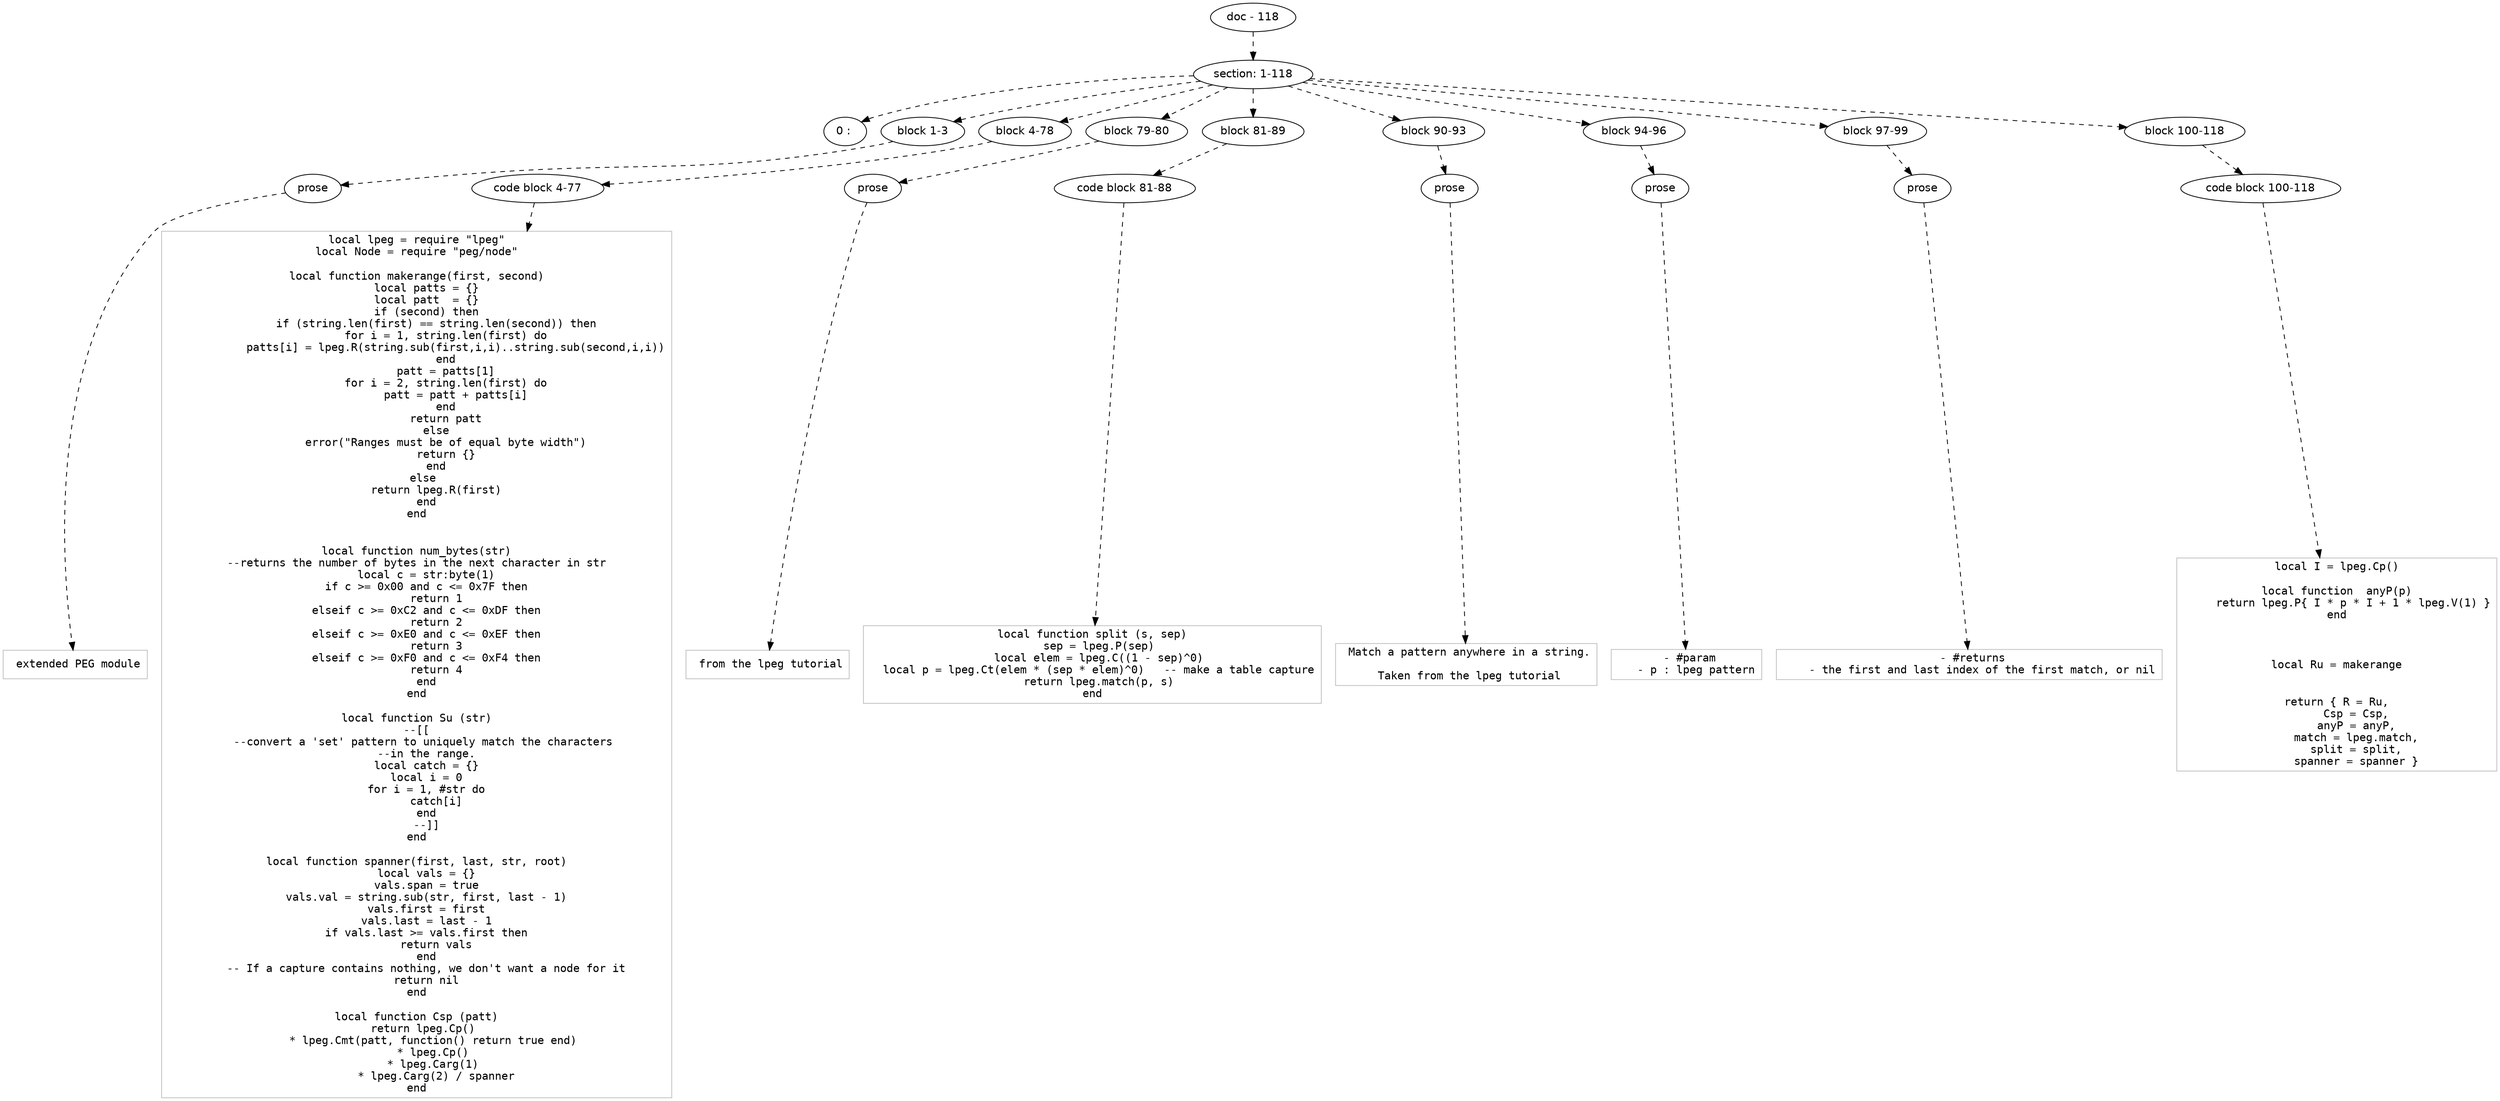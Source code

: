 digraph hierarchy {

node [fontname=Helvetica]
edge [style=dashed]

doc_0 [label="doc - 118"]


doc_0 -> { section_1}
{rank=same; section_1}

section_1 [label="section: 1-118"]


section_1 -> { header_2 block_3 block_4 block_5 block_6 block_7 block_8 block_9 block_10}
{rank=same; header_2 block_3 block_4 block_5 block_6 block_7 block_8 block_9 block_10}

header_2 [label="0 : "]

block_3 [label="block 1-3"]

block_4 [label="block 4-78"]

block_5 [label="block 79-80"]

block_6 [label="block 81-89"]

block_7 [label="block 90-93"]

block_8 [label="block 94-96"]

block_9 [label="block 97-99"]

block_10 [label="block 100-118"]


block_3 -> { prose_11}
{rank=same; prose_11}

prose_11 [label="prose"]


prose_11 -> leaf_12
leaf_12  [color=Gray,shape=rectangle,fontname=Inconsolata,label=" extended PEG module
"]
block_4 -> { codeblock_13}
{rank=same; codeblock_13}

codeblock_13 [label="code block 4-77"]


codeblock_13 -> leaf_14
leaf_14  [color=Gray,shape=rectangle,fontname=Inconsolata,label="local lpeg = require \"lpeg\"
local Node = require \"peg/node\"

local function makerange(first, second)
   local patts = {}
   local patt  = {}
   if (second) then
      if (string.len(first) == string.len(second)) then
         for i = 1, string.len(first) do
            patts[i] = lpeg.R(string.sub(first,i,i)..string.sub(second,i,i))
         end
         patt = patts[1]
         for i = 2, string.len(first) do
            patt = patt + patts[i]
         end
         return patt
      else
         error(\"Ranges must be of equal byte width\")
         return {}
      end
   else 
      return lpeg.R(first)
   end
end


local function num_bytes(str)
--returns the number of bytes in the next character in str
   local c = str:byte(1)
   if c >= 0x00 and c <= 0x7F then
      return 1
   elseif c >= 0xC2 and c <= 0xDF then
      return 2
   elseif c >= 0xE0 and c <= 0xEF then
      return 3
   elseif c >= 0xF0 and c <= 0xF4 then
      return 4
   end
end

local function Su (str)
--[[
   --convert a 'set' pattern to uniquely match the characters 
   --in the range.
   local catch = {}
   local i = 0
   for i = 1, #str do
      catch[i]
   end
   --]]
end

local function spanner(first, last, str, root)
   local vals = {}
   vals.span = true
   vals.val = string.sub(str, first, last - 1)
   vals.first = first
   vals.last = last - 1
   if vals.last >= vals.first then
      return vals
   end
   -- If a capture contains nothing, we don't want a node for it
   return nil
end

local function Csp (patt)
   return lpeg.Cp() 
      * lpeg.Cmt(patt, function() return true end) 
      * lpeg.Cp() 
      * lpeg.Carg(1) 
      * lpeg.Carg(2) / spanner
end"]
block_5 -> { prose_15}
{rank=same; prose_15}

prose_15 [label="prose"]


prose_15 -> leaf_16
leaf_16  [color=Gray,shape=rectangle,fontname=Inconsolata,label=" from the lpeg tutorial
"]
block_6 -> { codeblock_17}
{rank=same; codeblock_17}

codeblock_17 [label="code block 81-88"]


codeblock_17 -> leaf_18
leaf_18  [color=Gray,shape=rectangle,fontname=Inconsolata,label="local function split (s, sep)
  sep = lpeg.P(sep)
  local elem = lpeg.C((1 - sep)^0)
  local p = lpeg.Ct(elem * (sep * elem)^0)   -- make a table capture
  return lpeg.match(p, s)
end"]
block_7 -> { prose_19}
{rank=same; prose_19}

prose_19 [label="prose"]


prose_19 -> leaf_20
leaf_20  [color=Gray,shape=rectangle,fontname=Inconsolata,label=" Match a pattern anywhere in a string.
 
 Taken from the lpeg tutorial
"]
block_8 -> { prose_21}
{rank=same; prose_21}

prose_21 [label="prose"]


prose_21 -> leaf_22
leaf_22  [color=Gray,shape=rectangle,fontname=Inconsolata,label=" - #param
   - p : lpeg pattern
"]
block_9 -> { prose_23}
{rank=same; prose_23}

prose_23 [label="prose"]


prose_23 -> leaf_24
leaf_24  [color=Gray,shape=rectangle,fontname=Inconsolata,label=" - #returns
    - the first and last index of the first match, or nil
"]
block_10 -> { codeblock_25}
{rank=same; codeblock_25}

codeblock_25 [label="code block 100-118"]


codeblock_25 -> leaf_26
leaf_26  [color=Gray,shape=rectangle,fontname=Inconsolata,label="local I = lpeg.Cp()

local function  anyP(p)
     return lpeg.P{ I * p * I + 1 * lpeg.V(1) }
end



local Ru = makerange


return { R = Ru,
      Csp = Csp,
      anyP = anyP,
      match = lpeg.match,
      split = split,
      spanner = spanner }"]

}
